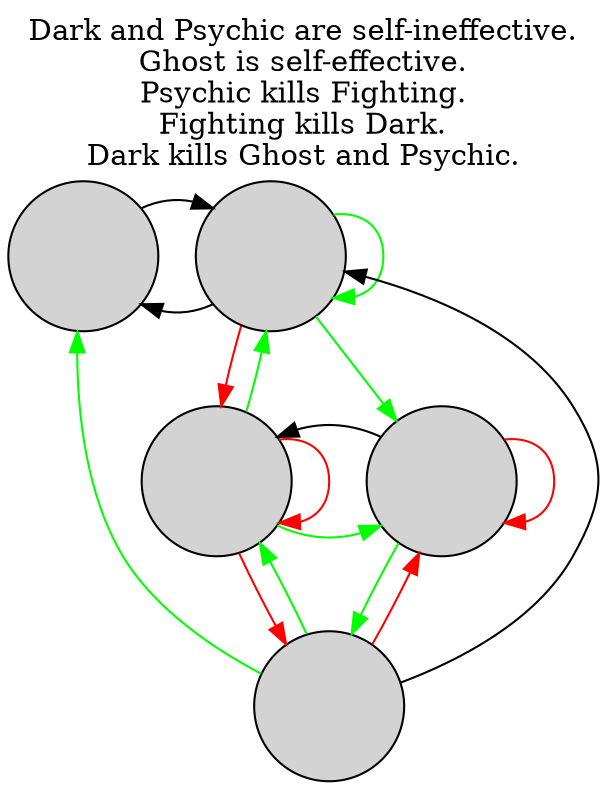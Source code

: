 digraph G {
  labelloc=t
  label="Dark and Psychic are self-ineffective.\nGhost is self-effective.\nPsychic kills Fighting.\nFighting kills Dark.\nDark kills Ghost and Psychic.\n"
  node [shape=circle fixedsize=true width=1 height=1 style=filled label="" ]
    normalD [ image="images/normal.png" ]
    ghostD [ image="images/ghost.png" ]
    darkD [ image="images/dark.png" ]
    psychicD [ image="images/psychic.png" ]
    fightingD [ image="images/fighting.png" ]
  { rank=same; normalD ghostD }
  { rank=same; darkD psychicD }
  { rank=same; fightingD }
  darkD -> fightingD [ color=red ]
  fightingD -> normalD [ color=green ]
  fightingD -> ghostD [ color=black ]
  fightingD -> psychicD [ color=red ]
  fightingD -> darkD [ color=green ]
  psychicD -> fightingD [ color=green ]
  darkD -> ghostD [ color=green ]
  darkD -> psychicD [ color=green ]
  darkD -> darkD [ color=red ]
  ghostD -> normalD [ color=black ]
  ghostD -> ghostD [ color=green ]
  ghostD -> psychicD [ color=green ]
  ghostD -> darkD [ color=red ]
  psychicD -> psychicD [ color=red ]
  psychicD -> darkD [ color=black ]
  normalD -> ghostD [ color=black ]
}
